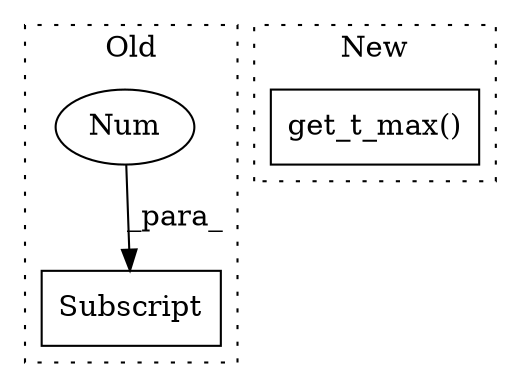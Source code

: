 digraph G {
subgraph cluster0 {
1 [label="Subscript" a="63" s="5225,0" l="26,0" shape="box"];
3 [label="Num" a="76" s="5248" l="2" shape="ellipse"];
label = "Old";
style="dotted";
}
subgraph cluster1 {
2 [label="get_t_max()" a="75" s="4168" l="37" shape="box"];
label = "New";
style="dotted";
}
3 -> 1 [label="_para_"];
}
